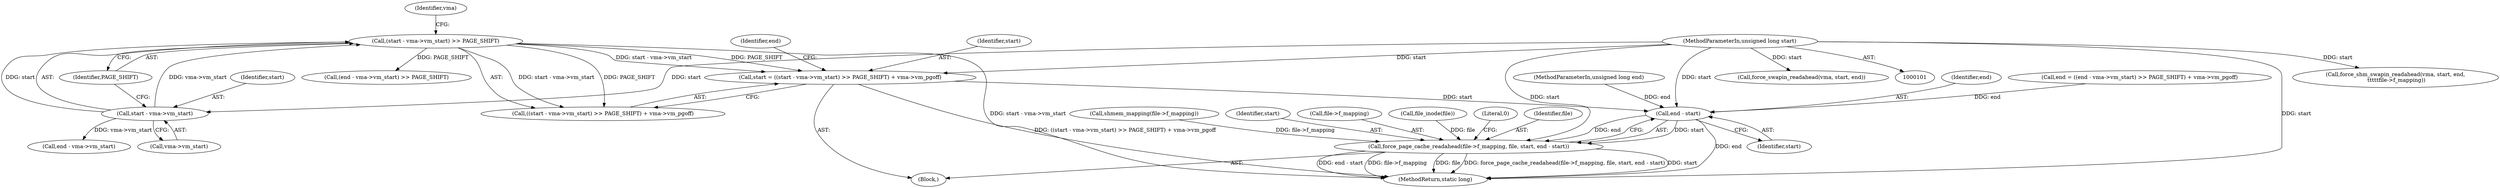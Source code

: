 digraph "0_linux_6ea8d958a2c95a1d514015d4e29ba21a8c0a1a91@integer" {
"1000149" [label="(Call,start = ((start - vma->vm_start) >> PAGE_SHIFT) + vma->vm_pgoff)"];
"1000152" [label="(Call,(start - vma->vm_start) >> PAGE_SHIFT)"];
"1000153" [label="(Call,start - vma->vm_start)"];
"1000104" [label="(MethodParameterIn,unsigned long start)"];
"1000192" [label="(Call,end - start)"];
"1000186" [label="(Call,force_page_cache_readahead(file->f_mapping, file, start, end - start))"];
"1000133" [label="(Call,force_shm_swapin_readahead(vma, start, end,\n \t\t\t\t\tfile->f_mapping))"];
"1000173" [label="(Call,end = ((end - vma->vm_start) >> PAGE_SHIFT) + vma->vm_pgoff)"];
"1000190" [label="(Identifier,file)"];
"1000177" [label="(Call,end - vma->vm_start)"];
"1000194" [label="(Identifier,start)"];
"1000192" [label="(Call,end - start)"];
"1000128" [label="(Call,shmem_mapping(file->f_mapping))"];
"1000150" [label="(Identifier,start)"];
"1000186" [label="(Call,force_page_cache_readahead(file->f_mapping, file, start, end - start))"];
"1000152" [label="(Call,(start - vma->vm_start) >> PAGE_SHIFT)"];
"1000155" [label="(Call,vma->vm_start)"];
"1000164" [label="(Identifier,end)"];
"1000191" [label="(Identifier,start)"];
"1000105" [label="(MethodParameterIn,unsigned long end)"];
"1000187" [label="(Call,file->f_mapping)"];
"1000197" [label="(MethodReturn,static long)"];
"1000144" [label="(Call,file_inode(file))"];
"1000176" [label="(Call,(end - vma->vm_start) >> PAGE_SHIFT)"];
"1000106" [label="(Block,)"];
"1000121" [label="(Call,force_swapin_readahead(vma, start, end))"];
"1000158" [label="(Identifier,PAGE_SHIFT)"];
"1000196" [label="(Literal,0)"];
"1000149" [label="(Call,start = ((start - vma->vm_start) >> PAGE_SHIFT) + vma->vm_pgoff)"];
"1000153" [label="(Call,start - vma->vm_start)"];
"1000154" [label="(Identifier,start)"];
"1000160" [label="(Identifier,vma)"];
"1000193" [label="(Identifier,end)"];
"1000104" [label="(MethodParameterIn,unsigned long start)"];
"1000151" [label="(Call,((start - vma->vm_start) >> PAGE_SHIFT) + vma->vm_pgoff)"];
"1000149" -> "1000106"  [label="AST: "];
"1000149" -> "1000151"  [label="CFG: "];
"1000150" -> "1000149"  [label="AST: "];
"1000151" -> "1000149"  [label="AST: "];
"1000164" -> "1000149"  [label="CFG: "];
"1000149" -> "1000197"  [label="DDG: ((start - vma->vm_start) >> PAGE_SHIFT) + vma->vm_pgoff"];
"1000152" -> "1000149"  [label="DDG: start - vma->vm_start"];
"1000152" -> "1000149"  [label="DDG: PAGE_SHIFT"];
"1000104" -> "1000149"  [label="DDG: start"];
"1000149" -> "1000192"  [label="DDG: start"];
"1000152" -> "1000151"  [label="AST: "];
"1000152" -> "1000158"  [label="CFG: "];
"1000153" -> "1000152"  [label="AST: "];
"1000158" -> "1000152"  [label="AST: "];
"1000160" -> "1000152"  [label="CFG: "];
"1000152" -> "1000197"  [label="DDG: start - vma->vm_start"];
"1000152" -> "1000151"  [label="DDG: start - vma->vm_start"];
"1000152" -> "1000151"  [label="DDG: PAGE_SHIFT"];
"1000153" -> "1000152"  [label="DDG: start"];
"1000153" -> "1000152"  [label="DDG: vma->vm_start"];
"1000152" -> "1000176"  [label="DDG: PAGE_SHIFT"];
"1000153" -> "1000155"  [label="CFG: "];
"1000154" -> "1000153"  [label="AST: "];
"1000155" -> "1000153"  [label="AST: "];
"1000158" -> "1000153"  [label="CFG: "];
"1000104" -> "1000153"  [label="DDG: start"];
"1000153" -> "1000177"  [label="DDG: vma->vm_start"];
"1000104" -> "1000101"  [label="AST: "];
"1000104" -> "1000197"  [label="DDG: start"];
"1000104" -> "1000121"  [label="DDG: start"];
"1000104" -> "1000133"  [label="DDG: start"];
"1000104" -> "1000186"  [label="DDG: start"];
"1000104" -> "1000192"  [label="DDG: start"];
"1000192" -> "1000186"  [label="AST: "];
"1000192" -> "1000194"  [label="CFG: "];
"1000193" -> "1000192"  [label="AST: "];
"1000194" -> "1000192"  [label="AST: "];
"1000186" -> "1000192"  [label="CFG: "];
"1000192" -> "1000197"  [label="DDG: end"];
"1000192" -> "1000186"  [label="DDG: start"];
"1000192" -> "1000186"  [label="DDG: end"];
"1000173" -> "1000192"  [label="DDG: end"];
"1000105" -> "1000192"  [label="DDG: end"];
"1000186" -> "1000106"  [label="AST: "];
"1000187" -> "1000186"  [label="AST: "];
"1000190" -> "1000186"  [label="AST: "];
"1000191" -> "1000186"  [label="AST: "];
"1000196" -> "1000186"  [label="CFG: "];
"1000186" -> "1000197"  [label="DDG: file->f_mapping"];
"1000186" -> "1000197"  [label="DDG: file"];
"1000186" -> "1000197"  [label="DDG: force_page_cache_readahead(file->f_mapping, file, start, end - start)"];
"1000186" -> "1000197"  [label="DDG: start"];
"1000186" -> "1000197"  [label="DDG: end - start"];
"1000128" -> "1000186"  [label="DDG: file->f_mapping"];
"1000144" -> "1000186"  [label="DDG: file"];
}
